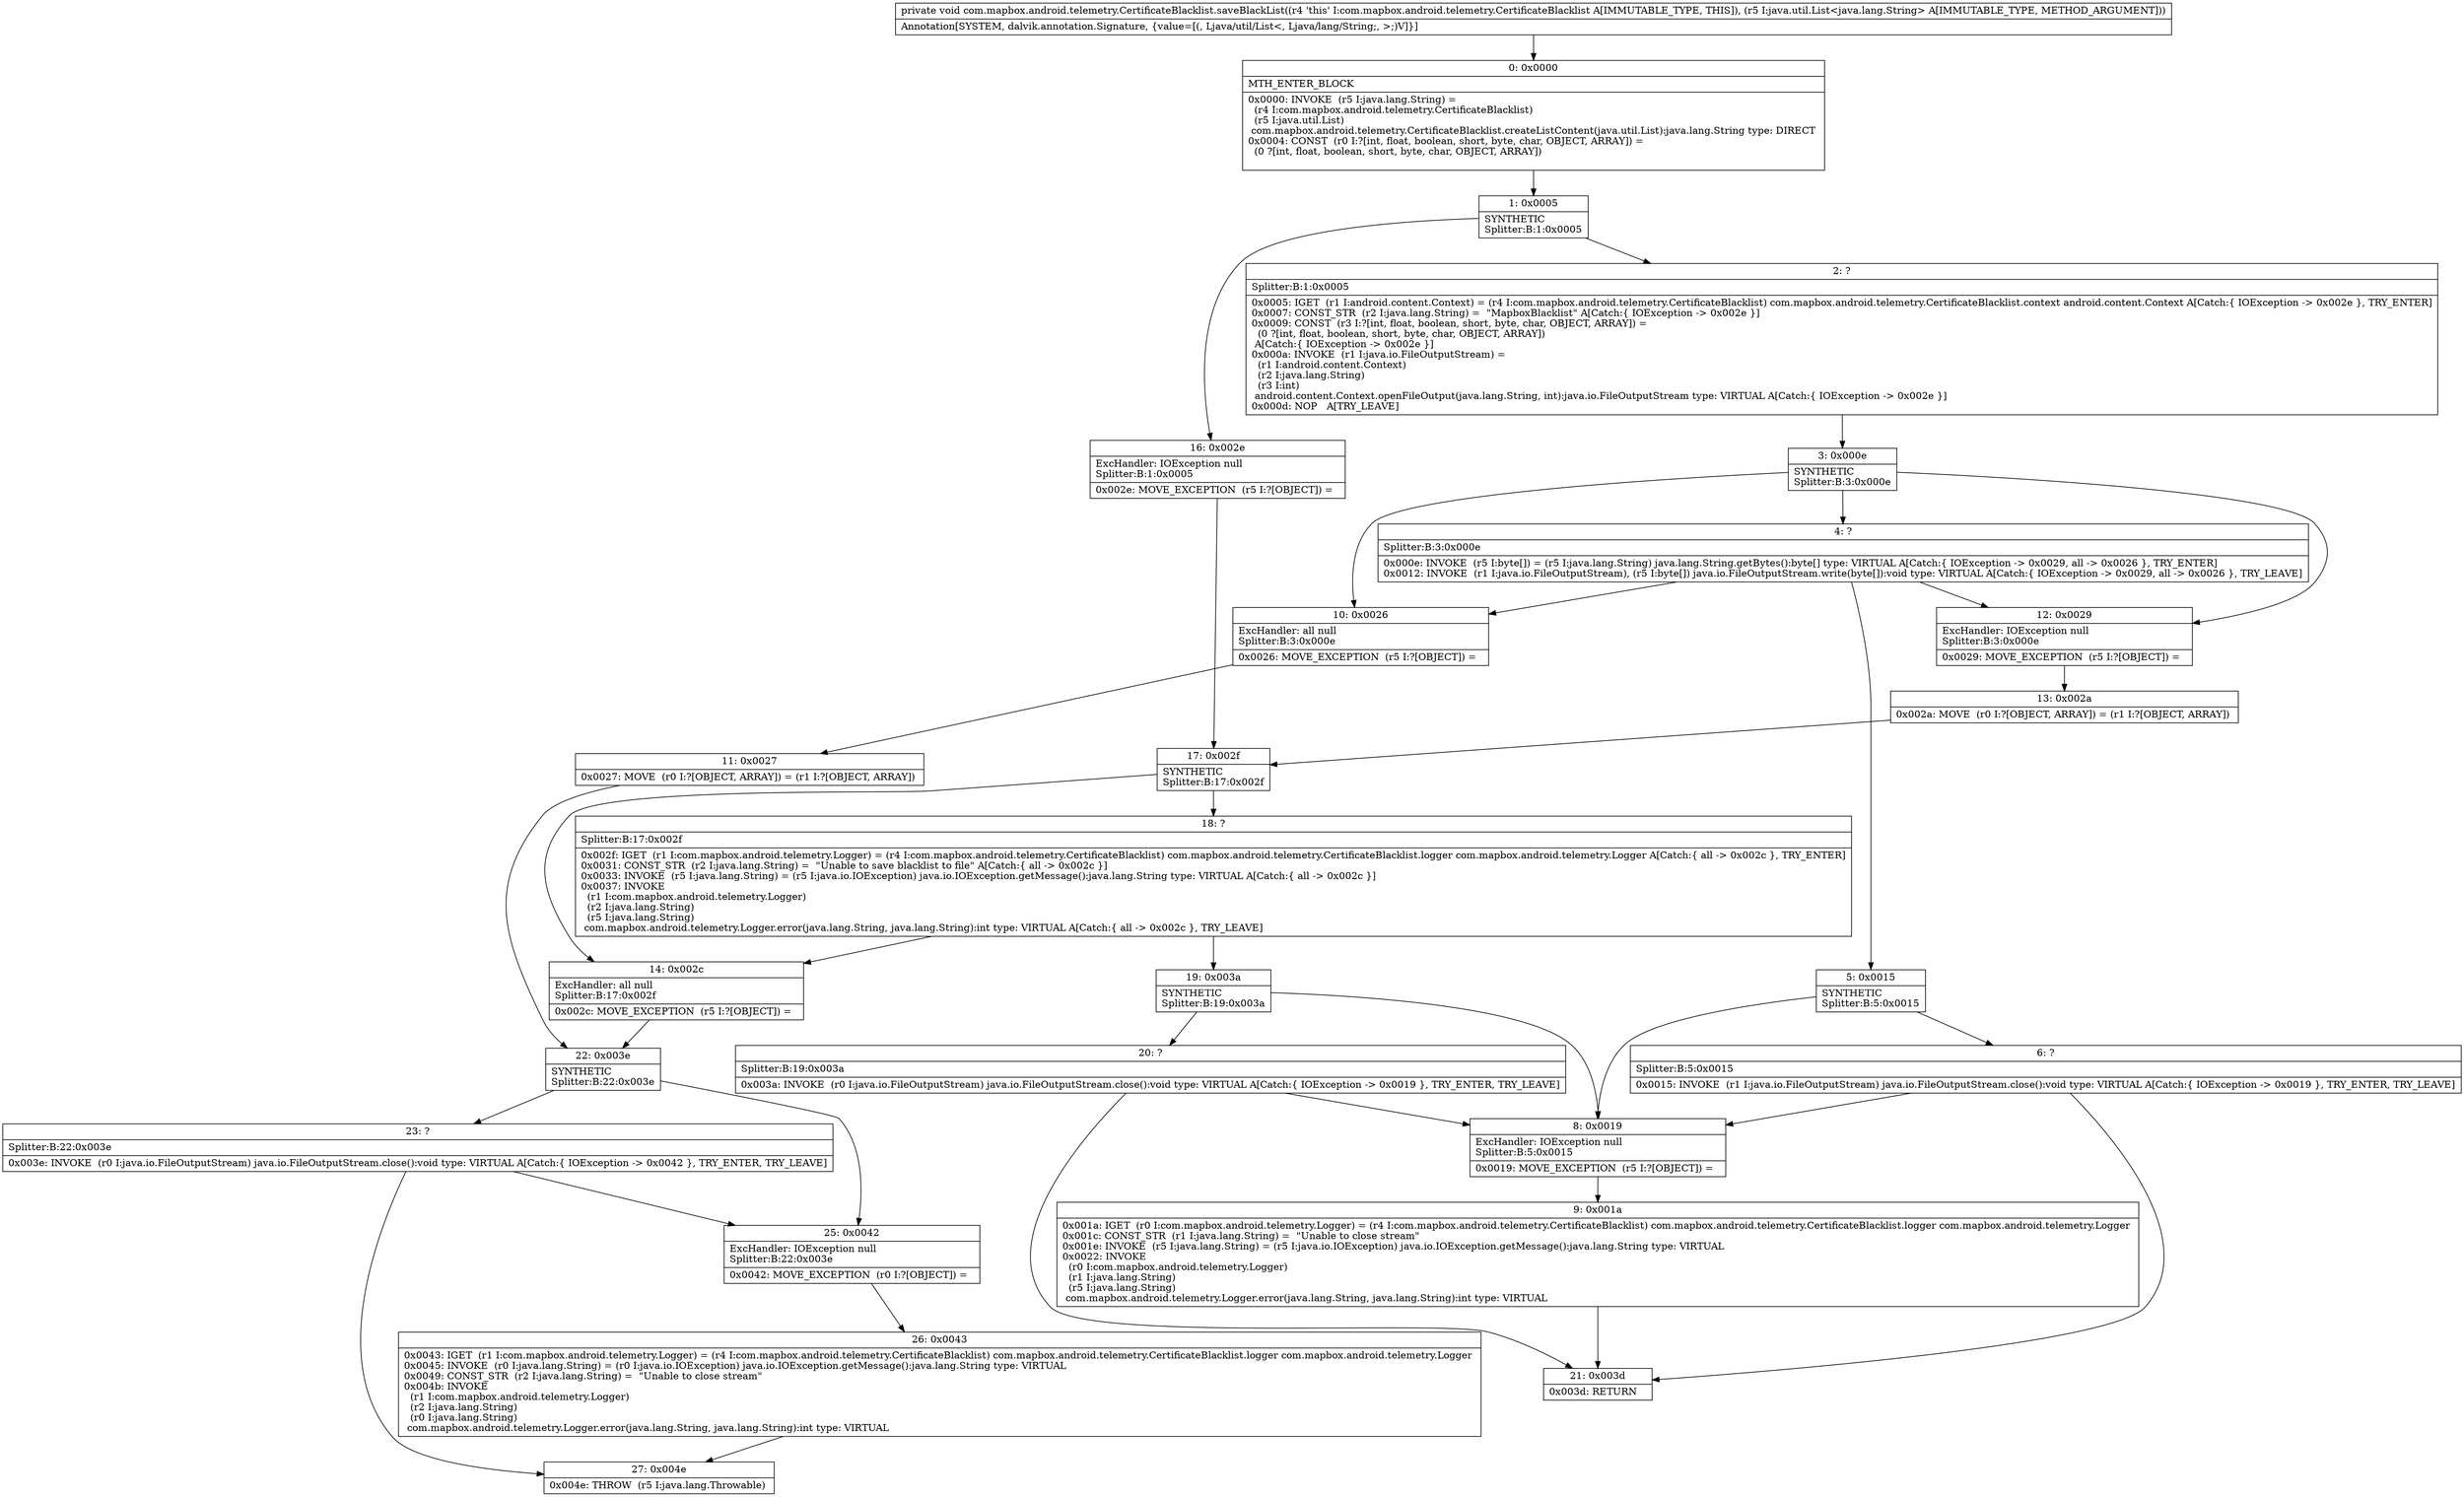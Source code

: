digraph "CFG forcom.mapbox.android.telemetry.CertificateBlacklist.saveBlackList(Ljava\/util\/List;)V" {
Node_0 [shape=record,label="{0\:\ 0x0000|MTH_ENTER_BLOCK\l|0x0000: INVOKE  (r5 I:java.lang.String) = \l  (r4 I:com.mapbox.android.telemetry.CertificateBlacklist)\l  (r5 I:java.util.List)\l com.mapbox.android.telemetry.CertificateBlacklist.createListContent(java.util.List):java.lang.String type: DIRECT \l0x0004: CONST  (r0 I:?[int, float, boolean, short, byte, char, OBJECT, ARRAY]) = \l  (0 ?[int, float, boolean, short, byte, char, OBJECT, ARRAY])\l \l}"];
Node_1 [shape=record,label="{1\:\ 0x0005|SYNTHETIC\lSplitter:B:1:0x0005\l}"];
Node_2 [shape=record,label="{2\:\ ?|Splitter:B:1:0x0005\l|0x0005: IGET  (r1 I:android.content.Context) = (r4 I:com.mapbox.android.telemetry.CertificateBlacklist) com.mapbox.android.telemetry.CertificateBlacklist.context android.content.Context A[Catch:\{ IOException \-\> 0x002e \}, TRY_ENTER]\l0x0007: CONST_STR  (r2 I:java.lang.String) =  \"MapboxBlacklist\" A[Catch:\{ IOException \-\> 0x002e \}]\l0x0009: CONST  (r3 I:?[int, float, boolean, short, byte, char, OBJECT, ARRAY]) = \l  (0 ?[int, float, boolean, short, byte, char, OBJECT, ARRAY])\l A[Catch:\{ IOException \-\> 0x002e \}]\l0x000a: INVOKE  (r1 I:java.io.FileOutputStream) = \l  (r1 I:android.content.Context)\l  (r2 I:java.lang.String)\l  (r3 I:int)\l android.content.Context.openFileOutput(java.lang.String, int):java.io.FileOutputStream type: VIRTUAL A[Catch:\{ IOException \-\> 0x002e \}]\l0x000d: NOP   A[TRY_LEAVE]\l}"];
Node_3 [shape=record,label="{3\:\ 0x000e|SYNTHETIC\lSplitter:B:3:0x000e\l}"];
Node_4 [shape=record,label="{4\:\ ?|Splitter:B:3:0x000e\l|0x000e: INVOKE  (r5 I:byte[]) = (r5 I:java.lang.String) java.lang.String.getBytes():byte[] type: VIRTUAL A[Catch:\{ IOException \-\> 0x0029, all \-\> 0x0026 \}, TRY_ENTER]\l0x0012: INVOKE  (r1 I:java.io.FileOutputStream), (r5 I:byte[]) java.io.FileOutputStream.write(byte[]):void type: VIRTUAL A[Catch:\{ IOException \-\> 0x0029, all \-\> 0x0026 \}, TRY_LEAVE]\l}"];
Node_5 [shape=record,label="{5\:\ 0x0015|SYNTHETIC\lSplitter:B:5:0x0015\l}"];
Node_6 [shape=record,label="{6\:\ ?|Splitter:B:5:0x0015\l|0x0015: INVOKE  (r1 I:java.io.FileOutputStream) java.io.FileOutputStream.close():void type: VIRTUAL A[Catch:\{ IOException \-\> 0x0019 \}, TRY_ENTER, TRY_LEAVE]\l}"];
Node_8 [shape=record,label="{8\:\ 0x0019|ExcHandler: IOException null\lSplitter:B:5:0x0015\l|0x0019: MOVE_EXCEPTION  (r5 I:?[OBJECT]) =  \l}"];
Node_9 [shape=record,label="{9\:\ 0x001a|0x001a: IGET  (r0 I:com.mapbox.android.telemetry.Logger) = (r4 I:com.mapbox.android.telemetry.CertificateBlacklist) com.mapbox.android.telemetry.CertificateBlacklist.logger com.mapbox.android.telemetry.Logger \l0x001c: CONST_STR  (r1 I:java.lang.String) =  \"Unable to close stream\" \l0x001e: INVOKE  (r5 I:java.lang.String) = (r5 I:java.io.IOException) java.io.IOException.getMessage():java.lang.String type: VIRTUAL \l0x0022: INVOKE  \l  (r0 I:com.mapbox.android.telemetry.Logger)\l  (r1 I:java.lang.String)\l  (r5 I:java.lang.String)\l com.mapbox.android.telemetry.Logger.error(java.lang.String, java.lang.String):int type: VIRTUAL \l}"];
Node_10 [shape=record,label="{10\:\ 0x0026|ExcHandler: all null\lSplitter:B:3:0x000e\l|0x0026: MOVE_EXCEPTION  (r5 I:?[OBJECT]) =  \l}"];
Node_11 [shape=record,label="{11\:\ 0x0027|0x0027: MOVE  (r0 I:?[OBJECT, ARRAY]) = (r1 I:?[OBJECT, ARRAY]) \l}"];
Node_12 [shape=record,label="{12\:\ 0x0029|ExcHandler: IOException null\lSplitter:B:3:0x000e\l|0x0029: MOVE_EXCEPTION  (r5 I:?[OBJECT]) =  \l}"];
Node_13 [shape=record,label="{13\:\ 0x002a|0x002a: MOVE  (r0 I:?[OBJECT, ARRAY]) = (r1 I:?[OBJECT, ARRAY]) \l}"];
Node_14 [shape=record,label="{14\:\ 0x002c|ExcHandler: all null\lSplitter:B:17:0x002f\l|0x002c: MOVE_EXCEPTION  (r5 I:?[OBJECT]) =  \l}"];
Node_16 [shape=record,label="{16\:\ 0x002e|ExcHandler: IOException null\lSplitter:B:1:0x0005\l|0x002e: MOVE_EXCEPTION  (r5 I:?[OBJECT]) =  \l}"];
Node_17 [shape=record,label="{17\:\ 0x002f|SYNTHETIC\lSplitter:B:17:0x002f\l}"];
Node_18 [shape=record,label="{18\:\ ?|Splitter:B:17:0x002f\l|0x002f: IGET  (r1 I:com.mapbox.android.telemetry.Logger) = (r4 I:com.mapbox.android.telemetry.CertificateBlacklist) com.mapbox.android.telemetry.CertificateBlacklist.logger com.mapbox.android.telemetry.Logger A[Catch:\{ all \-\> 0x002c \}, TRY_ENTER]\l0x0031: CONST_STR  (r2 I:java.lang.String) =  \"Unable to save blacklist to file\" A[Catch:\{ all \-\> 0x002c \}]\l0x0033: INVOKE  (r5 I:java.lang.String) = (r5 I:java.io.IOException) java.io.IOException.getMessage():java.lang.String type: VIRTUAL A[Catch:\{ all \-\> 0x002c \}]\l0x0037: INVOKE  \l  (r1 I:com.mapbox.android.telemetry.Logger)\l  (r2 I:java.lang.String)\l  (r5 I:java.lang.String)\l com.mapbox.android.telemetry.Logger.error(java.lang.String, java.lang.String):int type: VIRTUAL A[Catch:\{ all \-\> 0x002c \}, TRY_LEAVE]\l}"];
Node_19 [shape=record,label="{19\:\ 0x003a|SYNTHETIC\lSplitter:B:19:0x003a\l}"];
Node_20 [shape=record,label="{20\:\ ?|Splitter:B:19:0x003a\l|0x003a: INVOKE  (r0 I:java.io.FileOutputStream) java.io.FileOutputStream.close():void type: VIRTUAL A[Catch:\{ IOException \-\> 0x0019 \}, TRY_ENTER, TRY_LEAVE]\l}"];
Node_21 [shape=record,label="{21\:\ 0x003d|0x003d: RETURN   \l}"];
Node_22 [shape=record,label="{22\:\ 0x003e|SYNTHETIC\lSplitter:B:22:0x003e\l}"];
Node_23 [shape=record,label="{23\:\ ?|Splitter:B:22:0x003e\l|0x003e: INVOKE  (r0 I:java.io.FileOutputStream) java.io.FileOutputStream.close():void type: VIRTUAL A[Catch:\{ IOException \-\> 0x0042 \}, TRY_ENTER, TRY_LEAVE]\l}"];
Node_25 [shape=record,label="{25\:\ 0x0042|ExcHandler: IOException null\lSplitter:B:22:0x003e\l|0x0042: MOVE_EXCEPTION  (r0 I:?[OBJECT]) =  \l}"];
Node_26 [shape=record,label="{26\:\ 0x0043|0x0043: IGET  (r1 I:com.mapbox.android.telemetry.Logger) = (r4 I:com.mapbox.android.telemetry.CertificateBlacklist) com.mapbox.android.telemetry.CertificateBlacklist.logger com.mapbox.android.telemetry.Logger \l0x0045: INVOKE  (r0 I:java.lang.String) = (r0 I:java.io.IOException) java.io.IOException.getMessage():java.lang.String type: VIRTUAL \l0x0049: CONST_STR  (r2 I:java.lang.String) =  \"Unable to close stream\" \l0x004b: INVOKE  \l  (r1 I:com.mapbox.android.telemetry.Logger)\l  (r2 I:java.lang.String)\l  (r0 I:java.lang.String)\l com.mapbox.android.telemetry.Logger.error(java.lang.String, java.lang.String):int type: VIRTUAL \l}"];
Node_27 [shape=record,label="{27\:\ 0x004e|0x004e: THROW  (r5 I:java.lang.Throwable) \l}"];
MethodNode[shape=record,label="{private void com.mapbox.android.telemetry.CertificateBlacklist.saveBlackList((r4 'this' I:com.mapbox.android.telemetry.CertificateBlacklist A[IMMUTABLE_TYPE, THIS]), (r5 I:java.util.List\<java.lang.String\> A[IMMUTABLE_TYPE, METHOD_ARGUMENT]))  | Annotation[SYSTEM, dalvik.annotation.Signature, \{value=[(, Ljava\/util\/List\<, Ljava\/lang\/String;, \>;)V]\}]\l}"];
MethodNode -> Node_0;
Node_0 -> Node_1;
Node_1 -> Node_2;
Node_1 -> Node_16;
Node_2 -> Node_3;
Node_3 -> Node_4;
Node_3 -> Node_12;
Node_3 -> Node_10;
Node_4 -> Node_5;
Node_4 -> Node_12;
Node_4 -> Node_10;
Node_5 -> Node_6;
Node_5 -> Node_8;
Node_6 -> Node_8;
Node_6 -> Node_21;
Node_8 -> Node_9;
Node_9 -> Node_21;
Node_10 -> Node_11;
Node_11 -> Node_22;
Node_12 -> Node_13;
Node_13 -> Node_17;
Node_14 -> Node_22;
Node_16 -> Node_17;
Node_17 -> Node_18;
Node_17 -> Node_14;
Node_18 -> Node_19;
Node_18 -> Node_14;
Node_19 -> Node_20;
Node_19 -> Node_8;
Node_20 -> Node_21;
Node_20 -> Node_8;
Node_22 -> Node_23;
Node_22 -> Node_25;
Node_23 -> Node_25;
Node_23 -> Node_27;
Node_25 -> Node_26;
Node_26 -> Node_27;
}

